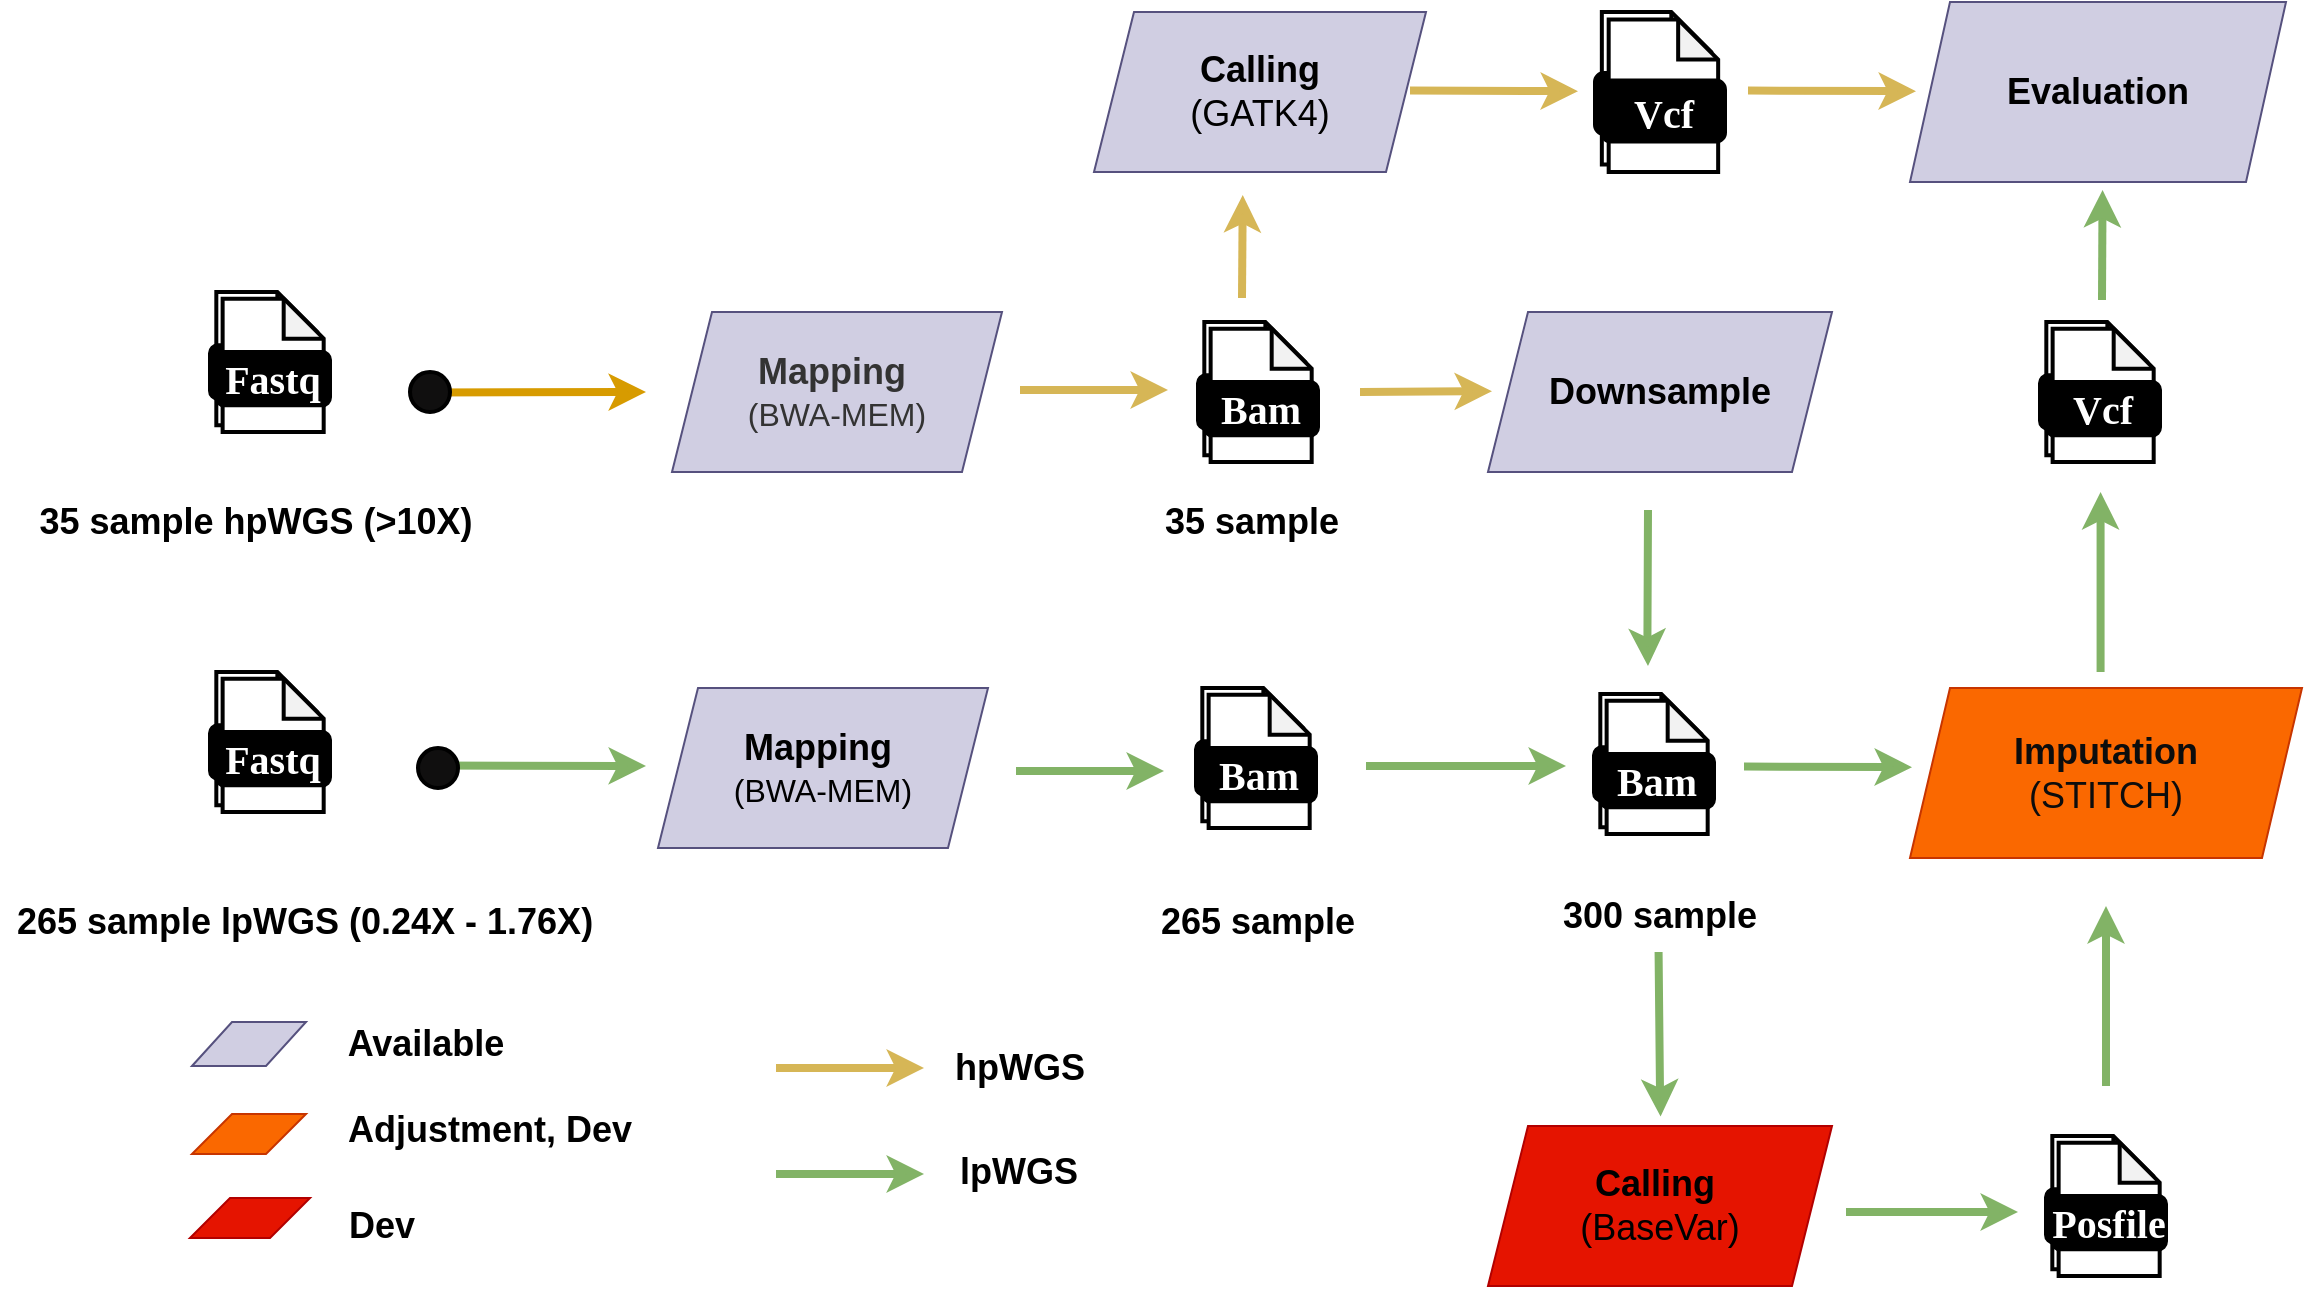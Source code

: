 <mxfile version="24.7.8">
  <diagram name="Trang-1" id="ojN81It_VC9VHGHLu68o">
    <mxGraphModel dx="3047" dy="1936" grid="1" gridSize="10" guides="1" tooltips="1" connect="0" arrows="0" fold="1" page="1" pageScale="1" pageWidth="827" pageHeight="1169" math="0" shadow="0">
      <root>
        <mxCell id="0" />
        <mxCell id="1" parent="0" />
        <mxCell id="snspFUHqu_-KP3tuH1Zz-67" value="" style="endArrow=classic;html=1;rounded=0;strokeWidth=4;fillColor=#fff2cc;strokeColor=#d6b656;entryX=0.442;entryY=1.007;entryDx=0;entryDy=0;entryPerimeter=0;" parent="1" edge="1">
          <mxGeometry width="50" height="50" relative="1" as="geometry">
            <mxPoint x="208" y="43" as="sourcePoint" />
            <mxPoint x="208.372" y="-8.44" as="targetPoint" />
            <Array as="points" />
          </mxGeometry>
        </mxCell>
        <mxCell id="snspFUHqu_-KP3tuH1Zz-46" value="" style="endArrow=classic;html=1;rounded=0;strokeWidth=4;fillColor=#fff2cc;strokeColor=#d6b656;" parent="1" edge="1">
          <mxGeometry width="50" height="50" relative="1" as="geometry">
            <mxPoint x="97" y="89" as="sourcePoint" />
            <mxPoint x="171" y="89" as="targetPoint" />
          </mxGeometry>
        </mxCell>
        <mxCell id="snspFUHqu_-KP3tuH1Zz-62" value="" style="endArrow=classic;html=1;rounded=0;strokeWidth=4;fillColor=#d5e8d4;strokeColor=#82b366;" parent="1" edge="1">
          <mxGeometry width="50" height="50" relative="1" as="geometry">
            <mxPoint x="270" y="277" as="sourcePoint" />
            <mxPoint x="370" y="277" as="targetPoint" />
          </mxGeometry>
        </mxCell>
        <mxCell id="snspFUHqu_-KP3tuH1Zz-20" value="" style="endArrow=classic;html=1;rounded=0;exitX=0.286;exitY=0.436;exitDx=0;exitDy=0;exitPerimeter=0;strokeWidth=4;fillColor=#ffe6cc;strokeColor=#d79b00;" parent="1" edge="1">
          <mxGeometry width="50" height="50" relative="1" as="geometry">
            <mxPoint x="-197" y="90.29" as="sourcePoint" />
            <mxPoint x="-90" y="90" as="targetPoint" />
          </mxGeometry>
        </mxCell>
        <mxCell id="snspFUHqu_-KP3tuH1Zz-19" value="" style="endArrow=classic;html=1;rounded=0;exitX=0.286;exitY=0.436;exitDx=0;exitDy=0;exitPerimeter=0;strokeWidth=4;fillColor=#d5e8d4;strokeColor=#82b366;" parent="1" source="snspFUHqu_-KP3tuH1Zz-6" edge="1">
          <mxGeometry width="50" height="50" relative="1" as="geometry">
            <mxPoint x="-190" y="280" as="sourcePoint" />
            <mxPoint x="-90" y="277" as="targetPoint" />
          </mxGeometry>
        </mxCell>
        <mxCell id="D1Pq8SVgitwWAvo3Zp8d-128" value="&lt;font style=&quot;font-size: 18px;&quot;&gt;265 sample lpWGS (0.24X - 1.76X)&lt;/font&gt;" style="rounded=1;whiteSpace=wrap;html=1;strokeColor=none;fillColor=none;fontStyle=1;arcSize=50;" parent="1" vertex="1">
          <mxGeometry x="-413" y="350" width="305" height="10" as="geometry" />
        </mxCell>
        <mxCell id="snspFUHqu_-KP3tuH1Zz-1" value="" style="group" parent="1" vertex="1" connectable="0">
          <mxGeometry x="-308.0" y="230" width="60" height="70" as="geometry" />
        </mxCell>
        <mxCell id="snspFUHqu_-KP3tuH1Zz-2" value="" style="shape=note;whiteSpace=wrap;html=1;backgroundOutline=1;darkOpacity=0.05;rounded=1;size=20;strokeWidth=2;" parent="snspFUHqu_-KP3tuH1Zz-1" vertex="1">
          <mxGeometry x="3.158" width="50.526" height="66.667" as="geometry" />
        </mxCell>
        <mxCell id="snspFUHqu_-KP3tuH1Zz-3" value="&lt;font data-font-src=&quot;https://fonts.googleapis.com/css?family=Maven+Pro&quot; face=&quot;Maven Pro&quot; color=&quot;#ffffff&quot;&gt;&lt;b&gt;&lt;font style=&quot;font-size: 20px;&quot;&gt;Fastq&lt;/font&gt;&lt;/b&gt;&lt;/font&gt;" style="rounded=1;whiteSpace=wrap;html=1;strokeWidth=2;fillColor=#000000;" parent="snspFUHqu_-KP3tuH1Zz-1" vertex="1">
          <mxGeometry y="26.667" width="56.842" height="26.667" as="geometry" />
        </mxCell>
        <mxCell id="snspFUHqu_-KP3tuH1Zz-4" value="" style="shape=note;whiteSpace=wrap;html=1;backgroundOutline=1;darkOpacity=0.05;rounded=1;size=20;strokeWidth=2;" parent="snspFUHqu_-KP3tuH1Zz-1" vertex="1">
          <mxGeometry x="6.316" y="3.333" width="50.526" height="66.667" as="geometry" />
        </mxCell>
        <mxCell id="snspFUHqu_-KP3tuH1Zz-5" value="&lt;font data-font-src=&quot;https://fonts.googleapis.com/css?family=Maven+Pro&quot; face=&quot;Maven Pro&quot; color=&quot;#ffffff&quot;&gt;&lt;b&gt;&lt;font style=&quot;font-size: 20px;&quot;&gt;Fastq&lt;/font&gt;&lt;/b&gt;&lt;/font&gt;" style="rounded=1;whiteSpace=wrap;html=1;strokeWidth=2;fillColor=#000000;" parent="snspFUHqu_-KP3tuH1Zz-1" vertex="1">
          <mxGeometry x="3.158" y="30.0" width="56.842" height="26.667" as="geometry" />
        </mxCell>
        <mxCell id="snspFUHqu_-KP3tuH1Zz-6" value="" style="ellipse;whiteSpace=wrap;html=1;aspect=fixed;rounded=1;rotation=0;strokeWidth=2;fillColor=#100f0f;" parent="1" vertex="1">
          <mxGeometry x="-204" y="268" width="20" height="20" as="geometry" />
        </mxCell>
        <mxCell id="snspFUHqu_-KP3tuH1Zz-9" value="" style="group" parent="1" vertex="1" connectable="0">
          <mxGeometry x="-308.0" y="40" width="60" height="70" as="geometry" />
        </mxCell>
        <mxCell id="snspFUHqu_-KP3tuH1Zz-10" value="" style="shape=note;whiteSpace=wrap;html=1;backgroundOutline=1;darkOpacity=0.05;rounded=1;size=20;strokeWidth=2;" parent="snspFUHqu_-KP3tuH1Zz-9" vertex="1">
          <mxGeometry x="3.158" width="50.526" height="66.667" as="geometry" />
        </mxCell>
        <mxCell id="snspFUHqu_-KP3tuH1Zz-11" value="&lt;font data-font-src=&quot;https://fonts.googleapis.com/css?family=Maven+Pro&quot; face=&quot;Maven Pro&quot; color=&quot;#ffffff&quot;&gt;&lt;b&gt;&lt;font style=&quot;font-size: 20px;&quot;&gt;Fastq&lt;/font&gt;&lt;/b&gt;&lt;/font&gt;" style="rounded=1;whiteSpace=wrap;html=1;strokeWidth=2;fillColor=#000000;" parent="snspFUHqu_-KP3tuH1Zz-9" vertex="1">
          <mxGeometry y="26.667" width="56.842" height="26.667" as="geometry" />
        </mxCell>
        <mxCell id="snspFUHqu_-KP3tuH1Zz-12" value="" style="shape=note;whiteSpace=wrap;html=1;backgroundOutline=1;darkOpacity=0.05;rounded=1;size=20;strokeWidth=2;" parent="snspFUHqu_-KP3tuH1Zz-9" vertex="1">
          <mxGeometry x="6.316" y="3.333" width="50.526" height="66.667" as="geometry" />
        </mxCell>
        <mxCell id="snspFUHqu_-KP3tuH1Zz-13" value="&lt;font data-font-src=&quot;https://fonts.googleapis.com/css?family=Maven+Pro&quot; face=&quot;Maven Pro&quot; color=&quot;#ffffff&quot;&gt;&lt;b&gt;&lt;font style=&quot;font-size: 20px;&quot;&gt;Fastq&lt;/font&gt;&lt;/b&gt;&lt;/font&gt;" style="rounded=1;whiteSpace=wrap;html=1;strokeWidth=2;fillColor=#000000;" parent="snspFUHqu_-KP3tuH1Zz-9" vertex="1">
          <mxGeometry x="3.158" y="30.0" width="56.842" height="26.667" as="geometry" />
        </mxCell>
        <mxCell id="snspFUHqu_-KP3tuH1Zz-14" value="&lt;font style=&quot;font-size: 18px;&quot;&gt;35 sample hpWGS (&amp;gt;10X)&lt;/font&gt;" style="rounded=1;whiteSpace=wrap;html=1;strokeColor=none;fillColor=none;fontStyle=1;arcSize=50;" parent="1" vertex="1">
          <mxGeometry x="-413" y="142" width="256" height="26" as="geometry" />
        </mxCell>
        <mxCell id="snspFUHqu_-KP3tuH1Zz-15" value="" style="ellipse;whiteSpace=wrap;html=1;aspect=fixed;rounded=1;rotation=0;strokeWidth=2;fillColor=#100f0f;" parent="1" vertex="1">
          <mxGeometry x="-208" y="80" width="20" height="20" as="geometry" />
        </mxCell>
        <mxCell id="snspFUHqu_-KP3tuH1Zz-16" value="&lt;font style=&quot;color: rgb(51, 51, 51); font-size: 18px;&quot;&gt;&lt;b&gt;Mapping&amp;nbsp;&lt;/b&gt;&lt;/font&gt;&lt;div style=&quot;color: rgb(51, 51, 51);&quot;&gt;&lt;font size=&quot;3&quot;&gt;(BWA-MEM)&lt;/font&gt;&lt;/div&gt;" style="shape=parallelogram;perimeter=parallelogramPerimeter;whiteSpace=wrap;html=1;fixedSize=1;fillColor=#d0cee2;strokeColor=#56517e;" parent="1" vertex="1">
          <mxGeometry x="-77" y="50" width="165" height="80" as="geometry" />
        </mxCell>
        <mxCell id="snspFUHqu_-KP3tuH1Zz-17" value="&lt;font style=&quot;font-size: 18px;&quot;&gt;&lt;b&gt;Mapping&amp;nbsp;&lt;/b&gt;&lt;/font&gt;&lt;div&gt;&lt;font size=&quot;3&quot;&gt;(BWA-MEM)&lt;/font&gt;&lt;/div&gt;" style="shape=parallelogram;perimeter=parallelogramPerimeter;whiteSpace=wrap;html=1;fixedSize=1;fillColor=#d0cee2;strokeColor=#56517e;" parent="1" vertex="1">
          <mxGeometry x="-84" y="238" width="165" height="80" as="geometry" />
        </mxCell>
        <mxCell id="snspFUHqu_-KP3tuH1Zz-28" value="&lt;font style=&quot;font-size: 18px;&quot;&gt;35 sample&lt;/font&gt;" style="rounded=1;whiteSpace=wrap;html=1;strokeColor=none;fillColor=none;fontStyle=1;arcSize=50;" parent="1" vertex="1">
          <mxGeometry x="85" y="150" width="256" height="10" as="geometry" />
        </mxCell>
        <mxCell id="snspFUHqu_-KP3tuH1Zz-29" value="&lt;span style=&quot;font-size: 18px;&quot;&gt;&lt;b&gt;Downsample&lt;/b&gt;&lt;/span&gt;" style="shape=parallelogram;perimeter=parallelogramPerimeter;whiteSpace=wrap;html=1;fixedSize=1;fillColor=#d0cee2;strokeColor=#56517e;" parent="1" vertex="1">
          <mxGeometry x="331" y="50" width="172" height="80" as="geometry" />
        </mxCell>
        <mxCell id="snspFUHqu_-KP3tuH1Zz-34" value="" style="group" parent="1" vertex="1" connectable="0">
          <mxGeometry x="186.0" y="55" width="60" height="70" as="geometry" />
        </mxCell>
        <mxCell id="snspFUHqu_-KP3tuH1Zz-35" value="" style="shape=note;whiteSpace=wrap;html=1;backgroundOutline=1;darkOpacity=0.05;rounded=1;size=20;strokeWidth=2;" parent="snspFUHqu_-KP3tuH1Zz-34" vertex="1">
          <mxGeometry x="3.158" width="50.526" height="66.667" as="geometry" />
        </mxCell>
        <mxCell id="snspFUHqu_-KP3tuH1Zz-36" value="&lt;font data-font-src=&quot;https://fonts.googleapis.com/css?family=Maven+Pro&quot; face=&quot;Maven Pro&quot; color=&quot;#ffffff&quot;&gt;&lt;b&gt;&lt;font style=&quot;font-size: 20px;&quot;&gt;Fastq&lt;/font&gt;&lt;/b&gt;&lt;/font&gt;" style="rounded=1;whiteSpace=wrap;html=1;strokeWidth=2;fillColor=#000000;" parent="snspFUHqu_-KP3tuH1Zz-34" vertex="1">
          <mxGeometry y="26.667" width="56.842" height="26.667" as="geometry" />
        </mxCell>
        <mxCell id="snspFUHqu_-KP3tuH1Zz-37" value="" style="shape=note;whiteSpace=wrap;html=1;backgroundOutline=1;darkOpacity=0.05;rounded=1;size=20;strokeWidth=2;" parent="snspFUHqu_-KP3tuH1Zz-34" vertex="1">
          <mxGeometry x="6.316" y="3.333" width="50.526" height="66.667" as="geometry" />
        </mxCell>
        <mxCell id="snspFUHqu_-KP3tuH1Zz-38" value="&lt;font face=&quot;Maven Pro&quot; color=&quot;#ffffff&quot;&gt;&lt;span style=&quot;font-size: 20px;&quot;&gt;&lt;b&gt;Bam&lt;/b&gt;&lt;/span&gt;&lt;/font&gt;" style="rounded=1;whiteSpace=wrap;html=1;strokeWidth=2;fillColor=#000000;" parent="snspFUHqu_-KP3tuH1Zz-34" vertex="1">
          <mxGeometry x="3.158" y="30.0" width="56.842" height="26.667" as="geometry" />
        </mxCell>
        <mxCell id="snspFUHqu_-KP3tuH1Zz-39" value="" style="group" parent="1" vertex="1" connectable="0">
          <mxGeometry x="384.5" y="-100" width="65" height="80" as="geometry" />
        </mxCell>
        <mxCell id="snspFUHqu_-KP3tuH1Zz-40" value="" style="shape=note;whiteSpace=wrap;html=1;backgroundOutline=1;darkOpacity=0.05;rounded=1;size=20;strokeWidth=2;" parent="snspFUHqu_-KP3tuH1Zz-39" vertex="1">
          <mxGeometry x="3.421" width="54.737" height="76.19" as="geometry" />
        </mxCell>
        <mxCell id="snspFUHqu_-KP3tuH1Zz-41" value="&lt;font data-font-src=&quot;https://fonts.googleapis.com/css?family=Maven+Pro&quot; face=&quot;Maven Pro&quot; color=&quot;#ffffff&quot;&gt;&lt;b&gt;&lt;font style=&quot;font-size: 20px;&quot;&gt;Fastq&lt;/font&gt;&lt;/b&gt;&lt;/font&gt;" style="rounded=1;whiteSpace=wrap;html=1;strokeWidth=2;fillColor=#000000;" parent="snspFUHqu_-KP3tuH1Zz-39" vertex="1">
          <mxGeometry y="30.476" width="61.579" height="30.476" as="geometry" />
        </mxCell>
        <mxCell id="snspFUHqu_-KP3tuH1Zz-42" value="" style="shape=note;whiteSpace=wrap;html=1;backgroundOutline=1;darkOpacity=0.05;rounded=1;size=20;strokeWidth=2;" parent="snspFUHqu_-KP3tuH1Zz-39" vertex="1">
          <mxGeometry x="6.842" y="3.81" width="54.737" height="76.19" as="geometry" />
        </mxCell>
        <mxCell id="snspFUHqu_-KP3tuH1Zz-43" value="&lt;font face=&quot;Maven Pro&quot; color=&quot;#ffffff&quot;&gt;&lt;span style=&quot;font-size: 20px;&quot;&gt;&lt;b&gt;Vcf&lt;/b&gt;&lt;/span&gt;&lt;/font&gt;" style="rounded=1;whiteSpace=wrap;html=1;strokeWidth=2;fillColor=#000000;" parent="snspFUHqu_-KP3tuH1Zz-39" vertex="1">
          <mxGeometry x="3.421" y="34.286" width="61.579" height="30.476" as="geometry" />
        </mxCell>
        <mxCell id="snspFUHqu_-KP3tuH1Zz-47" value="" style="group" parent="1" vertex="1" connectable="0">
          <mxGeometry x="185.0" y="238" width="60" height="70" as="geometry" />
        </mxCell>
        <mxCell id="snspFUHqu_-KP3tuH1Zz-48" value="" style="shape=note;whiteSpace=wrap;html=1;backgroundOutline=1;darkOpacity=0.05;rounded=1;size=20;strokeWidth=2;" parent="snspFUHqu_-KP3tuH1Zz-47" vertex="1">
          <mxGeometry x="3.158" width="50.526" height="66.667" as="geometry" />
        </mxCell>
        <mxCell id="snspFUHqu_-KP3tuH1Zz-49" value="&lt;font data-font-src=&quot;https://fonts.googleapis.com/css?family=Maven+Pro&quot; face=&quot;Maven Pro&quot; color=&quot;#ffffff&quot;&gt;&lt;b&gt;&lt;font style=&quot;font-size: 20px;&quot;&gt;Fastq&lt;/font&gt;&lt;/b&gt;&lt;/font&gt;" style="rounded=1;whiteSpace=wrap;html=1;strokeWidth=2;fillColor=#000000;" parent="snspFUHqu_-KP3tuH1Zz-47" vertex="1">
          <mxGeometry y="26.667" width="56.842" height="26.667" as="geometry" />
        </mxCell>
        <mxCell id="snspFUHqu_-KP3tuH1Zz-50" value="" style="shape=note;whiteSpace=wrap;html=1;backgroundOutline=1;darkOpacity=0.05;rounded=1;size=20;strokeWidth=2;" parent="snspFUHqu_-KP3tuH1Zz-47" vertex="1">
          <mxGeometry x="6.316" y="3.333" width="50.526" height="66.667" as="geometry" />
        </mxCell>
        <mxCell id="snspFUHqu_-KP3tuH1Zz-51" value="&lt;font face=&quot;Maven Pro&quot; color=&quot;#ffffff&quot;&gt;&lt;span style=&quot;font-size: 20px;&quot;&gt;&lt;b&gt;Bam&lt;/b&gt;&lt;/span&gt;&lt;/font&gt;" style="rounded=1;whiteSpace=wrap;html=1;strokeWidth=2;fillColor=#000000;" parent="snspFUHqu_-KP3tuH1Zz-47" vertex="1">
          <mxGeometry x="3.158" y="30.0" width="56.842" height="26.667" as="geometry" />
        </mxCell>
        <mxCell id="snspFUHqu_-KP3tuH1Zz-52" value="&lt;font style=&quot;font-size: 18px;&quot;&gt;265 sample&lt;/font&gt;" style="rounded=1;whiteSpace=wrap;html=1;strokeColor=none;fillColor=none;fontStyle=1;arcSize=50;" parent="1" vertex="1">
          <mxGeometry x="88" y="350" width="256" height="10" as="geometry" />
        </mxCell>
        <mxCell id="snspFUHqu_-KP3tuH1Zz-55" value="" style="endArrow=classic;html=1;rounded=0;strokeWidth=4;fillColor=#d5e8d4;strokeColor=#82b366;" parent="1" edge="1">
          <mxGeometry width="50" height="50" relative="1" as="geometry">
            <mxPoint x="416.29" y="370" as="sourcePoint" />
            <mxPoint x="417.29" y="452.29" as="targetPoint" />
            <Array as="points">
              <mxPoint x="417" y="440" />
            </Array>
          </mxGeometry>
        </mxCell>
        <mxCell id="snspFUHqu_-KP3tuH1Zz-56" value="" style="group" parent="1" vertex="1" connectable="0">
          <mxGeometry x="384.0" y="241" width="60" height="70" as="geometry" />
        </mxCell>
        <mxCell id="snspFUHqu_-KP3tuH1Zz-57" value="" style="shape=note;whiteSpace=wrap;html=1;backgroundOutline=1;darkOpacity=0.05;rounded=1;size=20;strokeWidth=2;" parent="snspFUHqu_-KP3tuH1Zz-56" vertex="1">
          <mxGeometry x="3.158" width="50.526" height="66.667" as="geometry" />
        </mxCell>
        <mxCell id="snspFUHqu_-KP3tuH1Zz-58" value="&lt;font data-font-src=&quot;https://fonts.googleapis.com/css?family=Maven+Pro&quot; face=&quot;Maven Pro&quot; color=&quot;#ffffff&quot;&gt;&lt;b&gt;&lt;font style=&quot;font-size: 20px;&quot;&gt;Fastq&lt;/font&gt;&lt;/b&gt;&lt;/font&gt;" style="rounded=1;whiteSpace=wrap;html=1;strokeWidth=2;fillColor=#000000;" parent="snspFUHqu_-KP3tuH1Zz-56" vertex="1">
          <mxGeometry y="26.667" width="56.842" height="26.667" as="geometry" />
        </mxCell>
        <mxCell id="snspFUHqu_-KP3tuH1Zz-59" value="" style="shape=note;whiteSpace=wrap;html=1;backgroundOutline=1;darkOpacity=0.05;rounded=1;size=20;strokeWidth=2;" parent="snspFUHqu_-KP3tuH1Zz-56" vertex="1">
          <mxGeometry x="6.316" y="3.333" width="50.526" height="66.667" as="geometry" />
        </mxCell>
        <mxCell id="snspFUHqu_-KP3tuH1Zz-60" value="&lt;font face=&quot;Maven Pro&quot; color=&quot;#ffffff&quot;&gt;&lt;span style=&quot;font-size: 20px;&quot;&gt;&lt;b&gt;Bam&lt;/b&gt;&lt;/span&gt;&lt;/font&gt;" style="rounded=1;whiteSpace=wrap;html=1;strokeWidth=2;fillColor=#000000;" parent="snspFUHqu_-KP3tuH1Zz-56" vertex="1">
          <mxGeometry x="3.158" y="30.0" width="56.842" height="26.667" as="geometry" />
        </mxCell>
        <mxCell id="snspFUHqu_-KP3tuH1Zz-61" value="&lt;font style=&quot;font-size: 18px;&quot;&gt;300 sample&lt;/font&gt;" style="rounded=1;whiteSpace=wrap;html=1;strokeColor=none;fillColor=none;fontStyle=1;arcSize=50;" parent="1" vertex="1">
          <mxGeometry x="289" y="347" width="256" height="10" as="geometry" />
        </mxCell>
        <mxCell id="snspFUHqu_-KP3tuH1Zz-63" value="" style="endArrow=classic;html=1;rounded=0;strokeWidth=4;fillColor=#fff2cc;strokeColor=#d6b656;" parent="1" edge="1">
          <mxGeometry width="50" height="50" relative="1" as="geometry">
            <mxPoint x="267" y="90" as="sourcePoint" />
            <mxPoint x="333" y="89.58" as="targetPoint" />
          </mxGeometry>
        </mxCell>
        <mxCell id="snspFUHqu_-KP3tuH1Zz-64" value="&lt;span style=&quot;font-size: 18px;&quot;&gt;&lt;b&gt;Calling&lt;/b&gt;&lt;/span&gt;&lt;div&gt;&lt;span style=&quot;font-size: 18px;&quot;&gt;(GATK4)&lt;/span&gt;&lt;/div&gt;" style="shape=parallelogram;perimeter=parallelogramPerimeter;whiteSpace=wrap;html=1;fixedSize=1;fillColor=#d0cee2;strokeColor=#56517e;" parent="1" vertex="1">
          <mxGeometry x="134" y="-100" width="166" height="80" as="geometry" />
        </mxCell>
        <mxCell id="snspFUHqu_-KP3tuH1Zz-65" value="&lt;span style=&quot;font-size: 18px;&quot;&gt;&lt;b&gt;&lt;font color=&quot;#000000&quot;&gt;Calling&amp;nbsp;&lt;/font&gt;&lt;/b&gt;&lt;/span&gt;&lt;div&gt;&lt;span style=&quot;font-size: 18px;&quot;&gt;&lt;font color=&quot;#000000&quot;&gt;(BaseVar)&lt;/font&gt;&lt;/span&gt;&lt;/div&gt;" style="shape=parallelogram;perimeter=parallelogramPerimeter;whiteSpace=wrap;html=1;fixedSize=1;fillColor=#e51400;strokeColor=#B20000;fontColor=#ffffff;" parent="1" vertex="1">
          <mxGeometry x="331" y="457" width="172" height="80" as="geometry" />
        </mxCell>
        <mxCell id="snspFUHqu_-KP3tuH1Zz-66" value="" style="endArrow=classic;html=1;rounded=0;strokeWidth=4;fillColor=#d5e8d4;strokeColor=#82b366;" parent="1" edge="1">
          <mxGeometry width="50" height="50" relative="1" as="geometry">
            <mxPoint x="459" y="277.29" as="sourcePoint" />
            <mxPoint x="543" y="277.58" as="targetPoint" />
          </mxGeometry>
        </mxCell>
        <mxCell id="snspFUHqu_-KP3tuH1Zz-68" value="" style="endArrow=classic;html=1;rounded=0;strokeWidth=4;fillColor=#fff2cc;strokeColor=#d6b656;" parent="1" edge="1">
          <mxGeometry width="50" height="50" relative="1" as="geometry">
            <mxPoint x="292" y="-60.71" as="sourcePoint" />
            <mxPoint x="376" y="-60.42" as="targetPoint" />
            <Array as="points" />
          </mxGeometry>
        </mxCell>
        <mxCell id="snspFUHqu_-KP3tuH1Zz-70" value="" style="group" parent="1" vertex="1" connectable="0">
          <mxGeometry x="610.0" y="462" width="60" height="70" as="geometry" />
        </mxCell>
        <mxCell id="snspFUHqu_-KP3tuH1Zz-71" value="" style="shape=note;whiteSpace=wrap;html=1;backgroundOutline=1;darkOpacity=0.05;rounded=1;size=20;strokeWidth=2;" parent="snspFUHqu_-KP3tuH1Zz-70" vertex="1">
          <mxGeometry x="3.158" width="50.526" height="66.667" as="geometry" />
        </mxCell>
        <mxCell id="snspFUHqu_-KP3tuH1Zz-72" value="&lt;font data-font-src=&quot;https://fonts.googleapis.com/css?family=Maven+Pro&quot; face=&quot;Maven Pro&quot; color=&quot;#ffffff&quot;&gt;&lt;b&gt;&lt;font style=&quot;font-size: 20px;&quot;&gt;Fastq&lt;/font&gt;&lt;/b&gt;&lt;/font&gt;" style="rounded=1;whiteSpace=wrap;html=1;strokeWidth=2;fillColor=#000000;" parent="snspFUHqu_-KP3tuH1Zz-70" vertex="1">
          <mxGeometry y="26.667" width="56.842" height="26.667" as="geometry" />
        </mxCell>
        <mxCell id="snspFUHqu_-KP3tuH1Zz-73" value="" style="shape=note;whiteSpace=wrap;html=1;backgroundOutline=1;darkOpacity=0.05;rounded=1;size=20;strokeWidth=2;" parent="snspFUHqu_-KP3tuH1Zz-70" vertex="1">
          <mxGeometry x="6.316" y="3.333" width="50.526" height="66.667" as="geometry" />
        </mxCell>
        <mxCell id="snspFUHqu_-KP3tuH1Zz-74" value="&lt;font face=&quot;Maven Pro&quot; color=&quot;#ffffff&quot;&gt;&lt;span style=&quot;font-size: 20px;&quot;&gt;&lt;b&gt;Posfile&lt;/b&gt;&lt;/span&gt;&lt;/font&gt;" style="rounded=1;whiteSpace=wrap;html=1;strokeWidth=2;fillColor=#000000;" parent="snspFUHqu_-KP3tuH1Zz-70" vertex="1">
          <mxGeometry x="3.158" y="30.0" width="56.842" height="26.667" as="geometry" />
        </mxCell>
        <mxCell id="snspFUHqu_-KP3tuH1Zz-75" value="&lt;span style=&quot;font-size: 18px;&quot;&gt;&lt;b&gt;&lt;font color=&quot;#0d0d0d&quot;&gt;Imputation&lt;/font&gt;&lt;/b&gt;&lt;/span&gt;&lt;div&gt;&lt;span style=&quot;font-size: 18px;&quot;&gt;&lt;font color=&quot;#0d0d0d&quot;&gt;(STITCH)&lt;/font&gt;&lt;/span&gt;&lt;/div&gt;" style="shape=parallelogram;perimeter=parallelogramPerimeter;whiteSpace=wrap;html=1;fixedSize=1;fillColor=#fa6800;strokeColor=#C73500;fontColor=#000000;" parent="1" vertex="1">
          <mxGeometry x="542" y="238" width="196" height="85" as="geometry" />
        </mxCell>
        <mxCell id="snspFUHqu_-KP3tuH1Zz-77" value="" style="endArrow=classic;html=1;rounded=0;strokeWidth=4;fillColor=#d5e8d4;strokeColor=#82b366;" parent="1" edge="1">
          <mxGeometry width="50" height="50" relative="1" as="geometry">
            <mxPoint x="510" y="500" as="sourcePoint" />
            <mxPoint x="596" y="500" as="targetPoint" />
          </mxGeometry>
        </mxCell>
        <mxCell id="snspFUHqu_-KP3tuH1Zz-78" value="" style="endArrow=classic;html=1;rounded=0;strokeWidth=4;fillColor=#d5e8d4;strokeColor=#82b366;" parent="1" edge="1">
          <mxGeometry width="50" height="50" relative="1" as="geometry">
            <mxPoint x="640" y="437" as="sourcePoint" />
            <mxPoint x="640" y="347" as="targetPoint" />
            <Array as="points" />
          </mxGeometry>
        </mxCell>
        <mxCell id="snspFUHqu_-KP3tuH1Zz-79" value="" style="endArrow=classic;html=1;rounded=0;strokeWidth=4;fillColor=#d5e8d4;strokeColor=#82b366;" parent="1" edge="1">
          <mxGeometry width="50" height="50" relative="1" as="geometry">
            <mxPoint x="411" y="149" as="sourcePoint" />
            <mxPoint x="411" y="227.0" as="targetPoint" />
            <Array as="points">
              <mxPoint x="410.71" y="214.71" />
            </Array>
          </mxGeometry>
        </mxCell>
        <mxCell id="snspFUHqu_-KP3tuH1Zz-80" value="&lt;span style=&quot;font-size: 18px;&quot;&gt;&lt;b&gt;Evaluation&lt;/b&gt;&lt;/span&gt;" style="shape=parallelogram;perimeter=parallelogramPerimeter;whiteSpace=wrap;html=1;fixedSize=1;fillColor=#d0cee2;strokeColor=#56517e;" parent="1" vertex="1">
          <mxGeometry x="542" y="-105" width="188" height="90" as="geometry" />
        </mxCell>
        <mxCell id="snspFUHqu_-KP3tuH1Zz-81" value="" style="endArrow=classic;html=1;rounded=0;strokeWidth=4;fillColor=#fff2cc;strokeColor=#d6b656;" parent="1" edge="1">
          <mxGeometry width="50" height="50" relative="1" as="geometry">
            <mxPoint x="461" y="-60.71" as="sourcePoint" />
            <mxPoint x="545" y="-60.42" as="targetPoint" />
            <Array as="points" />
          </mxGeometry>
        </mxCell>
        <mxCell id="snspFUHqu_-KP3tuH1Zz-82" value="" style="group" parent="1" vertex="1" connectable="0">
          <mxGeometry x="607.0" y="55" width="60" height="70" as="geometry" />
        </mxCell>
        <mxCell id="snspFUHqu_-KP3tuH1Zz-83" value="" style="shape=note;whiteSpace=wrap;html=1;backgroundOutline=1;darkOpacity=0.05;rounded=1;size=20;strokeWidth=2;" parent="snspFUHqu_-KP3tuH1Zz-82" vertex="1">
          <mxGeometry x="3.158" width="50.526" height="66.667" as="geometry" />
        </mxCell>
        <mxCell id="snspFUHqu_-KP3tuH1Zz-84" value="&lt;font data-font-src=&quot;https://fonts.googleapis.com/css?family=Maven+Pro&quot; face=&quot;Maven Pro&quot; color=&quot;#ffffff&quot;&gt;&lt;b&gt;&lt;font style=&quot;font-size: 20px;&quot;&gt;Fastq&lt;/font&gt;&lt;/b&gt;&lt;/font&gt;" style="rounded=1;whiteSpace=wrap;html=1;strokeWidth=2;fillColor=#000000;" parent="snspFUHqu_-KP3tuH1Zz-82" vertex="1">
          <mxGeometry y="26.667" width="56.842" height="26.667" as="geometry" />
        </mxCell>
        <mxCell id="snspFUHqu_-KP3tuH1Zz-85" value="" style="shape=note;whiteSpace=wrap;html=1;backgroundOutline=1;darkOpacity=0.05;rounded=1;size=20;strokeWidth=2;" parent="snspFUHqu_-KP3tuH1Zz-82" vertex="1">
          <mxGeometry x="6.316" y="3.333" width="50.526" height="66.667" as="geometry" />
        </mxCell>
        <mxCell id="snspFUHqu_-KP3tuH1Zz-86" value="&lt;font face=&quot;Maven Pro&quot; color=&quot;#ffffff&quot;&gt;&lt;span style=&quot;font-size: 20px;&quot;&gt;&lt;b&gt;Vcf&lt;/b&gt;&lt;/span&gt;&lt;/font&gt;" style="rounded=1;whiteSpace=wrap;html=1;strokeWidth=2;fillColor=#000000;" parent="snspFUHqu_-KP3tuH1Zz-82" vertex="1">
          <mxGeometry x="3.158" y="30.0" width="56.842" height="26.667" as="geometry" />
        </mxCell>
        <mxCell id="snspFUHqu_-KP3tuH1Zz-87" value="" style="endArrow=classic;html=1;rounded=0;strokeWidth=4;fillColor=#d5e8d4;strokeColor=#82b366;" parent="1" edge="1">
          <mxGeometry width="50" height="50" relative="1" as="geometry">
            <mxPoint x="637.29" y="230" as="sourcePoint" />
            <mxPoint x="637.29" y="140" as="targetPoint" />
            <Array as="points" />
          </mxGeometry>
        </mxCell>
        <mxCell id="snspFUHqu_-KP3tuH1Zz-88" value="" style="endArrow=classic;html=1;rounded=0;strokeWidth=4;fillColor=#d5e8d4;strokeColor=#82b366;" parent="1" edge="1">
          <mxGeometry width="50" height="50" relative="1" as="geometry">
            <mxPoint x="638" y="44" as="sourcePoint" />
            <mxPoint x="638.29" y="-11" as="targetPoint" />
            <Array as="points" />
          </mxGeometry>
        </mxCell>
        <mxCell id="snspFUHqu_-KP3tuH1Zz-89" value="" style="endArrow=classic;html=1;rounded=0;strokeWidth=4;fillColor=#d5e8d4;strokeColor=#82b366;" parent="1" edge="1">
          <mxGeometry width="50" height="50" relative="1" as="geometry">
            <mxPoint x="95" y="279.5" as="sourcePoint" />
            <mxPoint x="169" y="279.5" as="targetPoint" />
          </mxGeometry>
        </mxCell>
        <mxCell id="snspFUHqu_-KP3tuH1Zz-90" value="" style="endArrow=classic;html=1;rounded=0;strokeWidth=4;fillColor=#fff2cc;strokeColor=#d6b656;" parent="1" edge="1">
          <mxGeometry width="50" height="50" relative="1" as="geometry">
            <mxPoint x="-25" y="428" as="sourcePoint" />
            <mxPoint x="49" y="428" as="targetPoint" />
          </mxGeometry>
        </mxCell>
        <mxCell id="snspFUHqu_-KP3tuH1Zz-91" value="" style="endArrow=classic;html=1;rounded=0;strokeWidth=4;fillColor=#d5e8d4;strokeColor=#82b366;" parent="1" edge="1">
          <mxGeometry width="50" height="50" relative="1" as="geometry">
            <mxPoint x="-25" y="481" as="sourcePoint" />
            <mxPoint x="49" y="481" as="targetPoint" />
          </mxGeometry>
        </mxCell>
        <mxCell id="snspFUHqu_-KP3tuH1Zz-92" value="&lt;span style=&quot;font-size: 18px;&quot;&gt;hpWGS&lt;/span&gt;" style="rounded=1;whiteSpace=wrap;html=1;strokeColor=none;fillColor=none;fontStyle=1;arcSize=50;" parent="1" vertex="1">
          <mxGeometry x="-31" y="423" width="256" height="10" as="geometry" />
        </mxCell>
        <mxCell id="snspFUHqu_-KP3tuH1Zz-93" value="&lt;span style=&quot;font-size: 18px;&quot;&gt;lpWGS&lt;/span&gt;" style="rounded=1;whiteSpace=wrap;html=1;strokeColor=none;fillColor=none;fontStyle=1;arcSize=50;" parent="1" vertex="1">
          <mxGeometry x="-34" y="476" width="261" height="8" as="geometry" />
        </mxCell>
        <mxCell id="JUW1k6VTG1KJRqdsacx7-1" value="" style="shape=parallelogram;perimeter=parallelogramPerimeter;whiteSpace=wrap;html=1;fixedSize=1;fillColor=#d0cee2;strokeColor=#56517e;" vertex="1" parent="1">
          <mxGeometry x="-317" y="405" width="57" height="22" as="geometry" />
        </mxCell>
        <mxCell id="JUW1k6VTG1KJRqdsacx7-2" value="" style="shape=parallelogram;perimeter=parallelogramPerimeter;whiteSpace=wrap;html=1;fixedSize=1;fillColor=#fa6800;strokeColor=#C73500;fontColor=#000000;" vertex="1" parent="1">
          <mxGeometry x="-317" y="451" width="57" height="20" as="geometry" />
        </mxCell>
        <mxCell id="JUW1k6VTG1KJRqdsacx7-3" value="" style="shape=parallelogram;perimeter=parallelogramPerimeter;whiteSpace=wrap;html=1;fixedSize=1;fillColor=#e51400;strokeColor=#B20000;fontColor=#ffffff;" vertex="1" parent="1">
          <mxGeometry x="-318" y="493" width="60" height="20" as="geometry" />
        </mxCell>
        <mxCell id="JUW1k6VTG1KJRqdsacx7-4" value="&lt;span style=&quot;font-size: 18px;&quot;&gt;Available&lt;/span&gt;" style="rounded=1;whiteSpace=wrap;html=1;strokeColor=none;fillColor=none;fontStyle=1;arcSize=50;" vertex="1" parent="1">
          <mxGeometry x="-328" y="403" width="256" height="26" as="geometry" />
        </mxCell>
        <mxCell id="JUW1k6VTG1KJRqdsacx7-5" value="&lt;span style=&quot;font-size: 18px;&quot;&gt;Dev&lt;/span&gt;" style="rounded=1;whiteSpace=wrap;html=1;strokeColor=none;fillColor=none;fontStyle=1;arcSize=50;" vertex="1" parent="1">
          <mxGeometry x="-350" y="494" width="256" height="26" as="geometry" />
        </mxCell>
        <mxCell id="JUW1k6VTG1KJRqdsacx7-6" value="&lt;span style=&quot;font-size: 18px;&quot;&gt;Adjustment, Dev&lt;/span&gt;" style="rounded=1;whiteSpace=wrap;html=1;strokeColor=none;fillColor=none;fontStyle=1;arcSize=50;" vertex="1" parent="1">
          <mxGeometry x="-296" y="446" width="256" height="26" as="geometry" />
        </mxCell>
      </root>
    </mxGraphModel>
  </diagram>
</mxfile>
